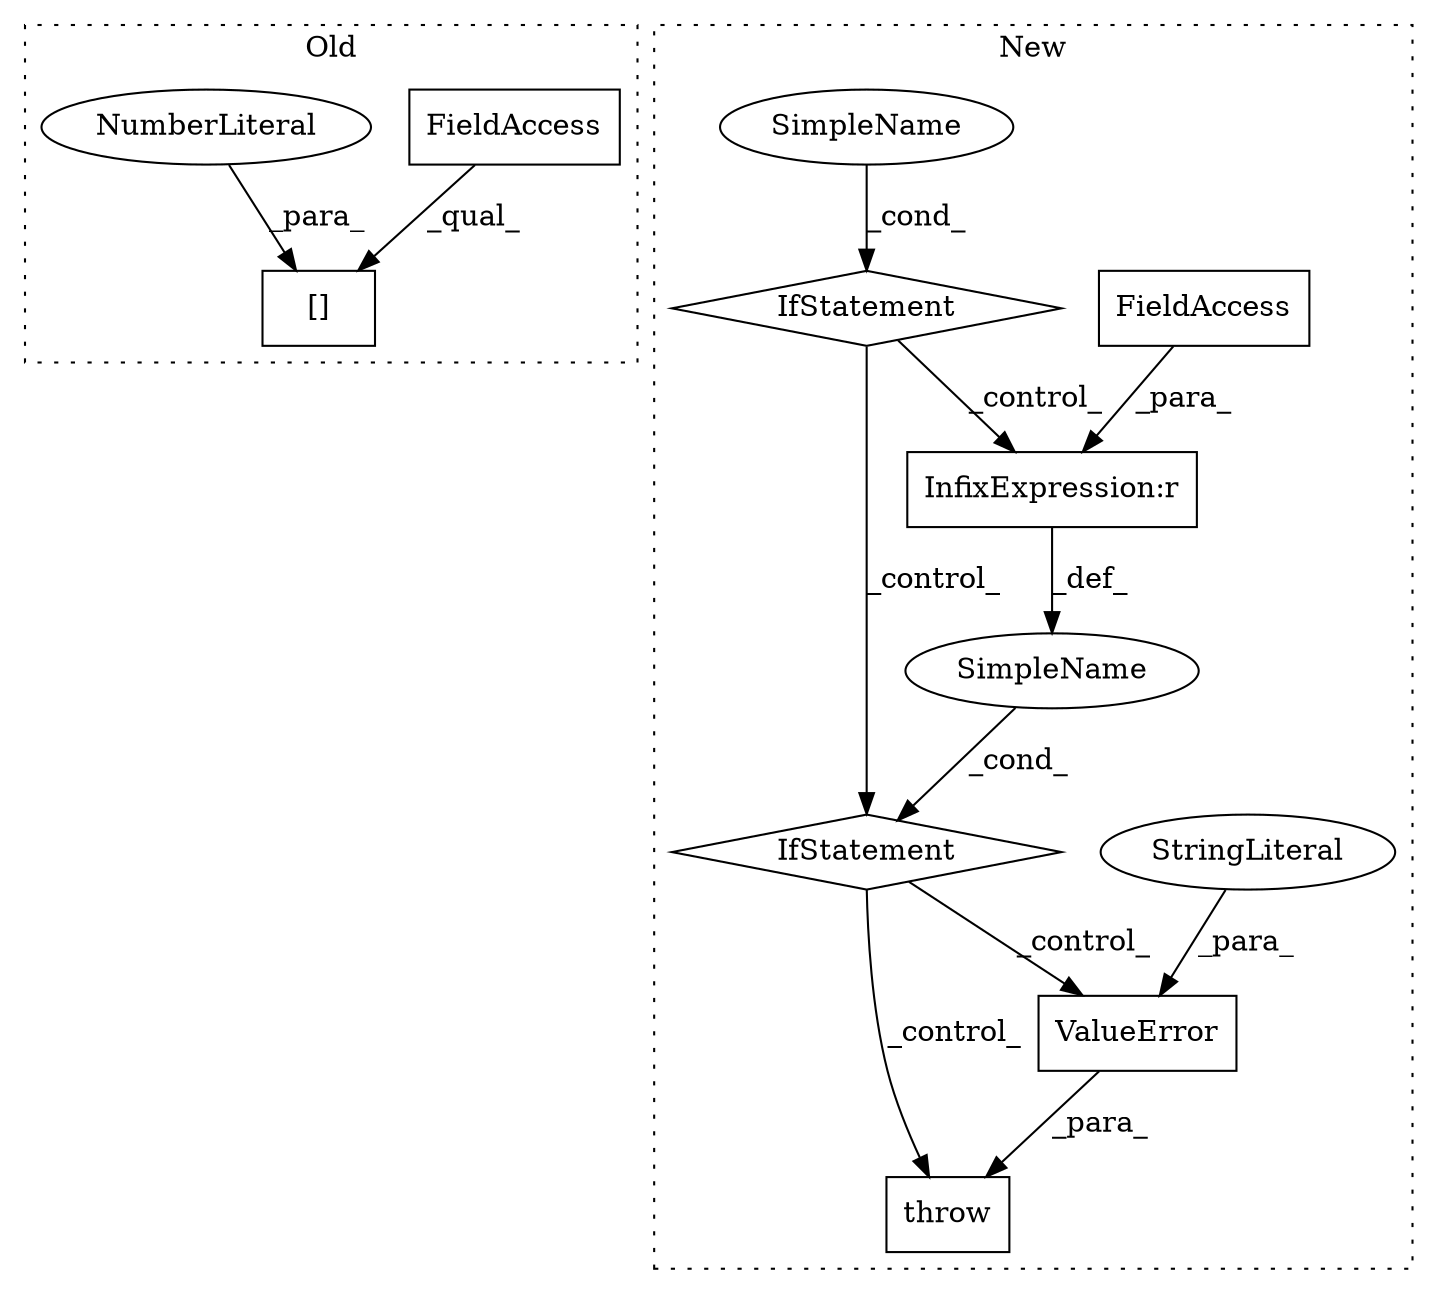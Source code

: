digraph G {
subgraph cluster0 {
1 [label="[]" a="2" s="1688,1699" l="10,1" shape="box"];
9 [label="FieldAccess" a="22" s="1688" l="9" shape="box"];
12 [label="NumberLiteral" a="34" s="1698" l="1" shape="ellipse"];
label = "Old";
style="dotted";
}
subgraph cluster1 {
2 [label="throw" a="53" s="2519" l="6" shape="box"];
3 [label="IfStatement" a="25" s="2127,2154" l="4,2" shape="diamond"];
4 [label="SimpleName" a="42" s="" l="" shape="ellipse"];
5 [label="InfixExpression:r" a="27" s="2142" l="4" shape="box"];
6 [label="ValueError" a="32" s="2525,2588" l="11,1" shape="box"];
7 [label="StringLiteral" a="45" s="2536" l="52" shape="ellipse"];
8 [label="FieldAccess" a="22" s="2131" l="11" shape="box"];
10 [label="IfStatement" a="25" s="2038,2063" l="4,2" shape="diamond"];
11 [label="SimpleName" a="42" s="" l="" shape="ellipse"];
label = "New";
style="dotted";
}
3 -> 2 [label="_control_"];
3 -> 6 [label="_control_"];
4 -> 3 [label="_cond_"];
5 -> 4 [label="_def_"];
6 -> 2 [label="_para_"];
7 -> 6 [label="_para_"];
8 -> 5 [label="_para_"];
9 -> 1 [label="_qual_"];
10 -> 5 [label="_control_"];
10 -> 3 [label="_control_"];
11 -> 10 [label="_cond_"];
12 -> 1 [label="_para_"];
}